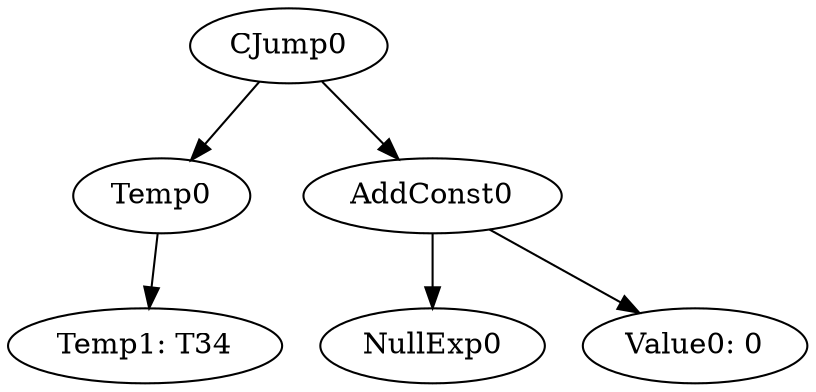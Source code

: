 digraph {
	ordering = out;
	CJump0 -> Temp0;
	CJump0 -> AddConst0;
	AddConst0 -> NullExp0;
	AddConst0 -> "Value0: 0";
	Temp0 -> "Temp1: T34";
}

